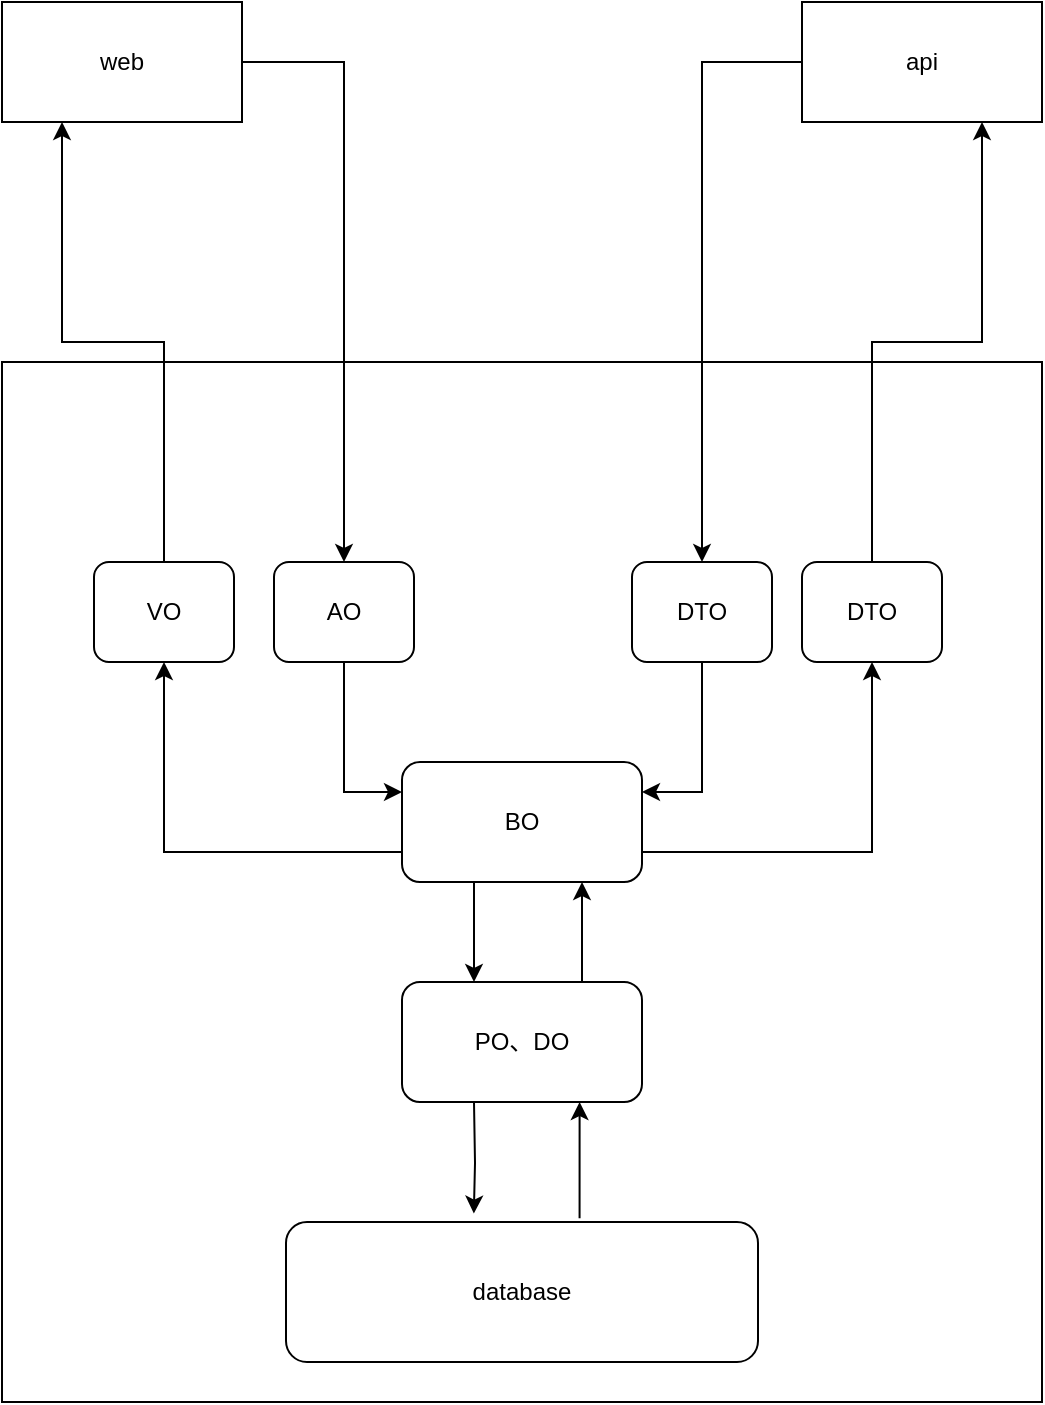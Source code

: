 <mxfile version="16.0.3" type="github">
  <diagram id="WU_pDkjJDiPU-057FEEy" name="第 1 页">
    <mxGraphModel dx="1038" dy="617" grid="1" gridSize="10" guides="1" tooltips="1" connect="1" arrows="1" fold="1" page="1" pageScale="1" pageWidth="827" pageHeight="1169" math="0" shadow="0">
      <root>
        <mxCell id="0" />
        <mxCell id="1" parent="0" />
        <mxCell id="hCQJIUdNa3udun3DjQDa-1" value="" style="whiteSpace=wrap;html=1;aspect=fixed;" parent="1" vertex="1">
          <mxGeometry x="140" y="350" width="520" height="520" as="geometry" />
        </mxCell>
        <mxCell id="hCQJIUdNa3udun3DjQDa-2" style="edgeStyle=orthogonalEdgeStyle;rounded=0;orthogonalLoop=1;jettySize=auto;html=1;exitX=0.5;exitY=0;exitDx=0;exitDy=0;entryX=0.25;entryY=1;entryDx=0;entryDy=0;" parent="1" source="hCQJIUdNa3udun3DjQDa-3" target="hCQJIUdNa3udun3DjQDa-5" edge="1">
          <mxGeometry relative="1" as="geometry" />
        </mxCell>
        <mxCell id="hCQJIUdNa3udun3DjQDa-3" value="VO" style="rounded=1;whiteSpace=wrap;html=1;" parent="1" vertex="1">
          <mxGeometry x="186" y="450" width="70" height="50" as="geometry" />
        </mxCell>
        <mxCell id="hCQJIUdNa3udun3DjQDa-4" style="edgeStyle=orthogonalEdgeStyle;rounded=0;orthogonalLoop=1;jettySize=auto;html=1;exitX=1;exitY=0.5;exitDx=0;exitDy=0;entryX=0.5;entryY=0;entryDx=0;entryDy=0;" parent="1" source="hCQJIUdNa3udun3DjQDa-5" target="hCQJIUdNa3udun3DjQDa-18" edge="1">
          <mxGeometry relative="1" as="geometry" />
        </mxCell>
        <mxCell id="hCQJIUdNa3udun3DjQDa-5" value="web" style="rounded=0;whiteSpace=wrap;html=1;" parent="1" vertex="1">
          <mxGeometry x="140" y="170" width="120" height="60" as="geometry" />
        </mxCell>
        <mxCell id="hCQJIUdNa3udun3DjQDa-6" style="edgeStyle=orthogonalEdgeStyle;rounded=0;orthogonalLoop=1;jettySize=auto;html=1;exitX=0;exitY=0.5;exitDx=0;exitDy=0;entryX=0.5;entryY=0;entryDx=0;entryDy=0;" parent="1" source="hCQJIUdNa3udun3DjQDa-7" target="hCQJIUdNa3udun3DjQDa-20" edge="1">
          <mxGeometry relative="1" as="geometry" />
        </mxCell>
        <mxCell id="hCQJIUdNa3udun3DjQDa-7" value="api" style="rounded=0;whiteSpace=wrap;html=1;" parent="1" vertex="1">
          <mxGeometry x="540" y="170" width="120" height="60" as="geometry" />
        </mxCell>
        <mxCell id="hCQJIUdNa3udun3DjQDa-8" style="edgeStyle=orthogonalEdgeStyle;rounded=0;orthogonalLoop=1;jettySize=auto;html=1;exitX=0.5;exitY=1;exitDx=0;exitDy=0;" parent="1" source="hCQJIUdNa3udun3DjQDa-11" target="hCQJIUdNa3udun3DjQDa-14" edge="1">
          <mxGeometry relative="1" as="geometry">
            <Array as="points">
              <mxPoint x="376" y="610" />
            </Array>
          </mxGeometry>
        </mxCell>
        <mxCell id="hCQJIUdNa3udun3DjQDa-9" style="edgeStyle=orthogonalEdgeStyle;rounded=0;orthogonalLoop=1;jettySize=auto;html=1;exitX=0;exitY=0.75;exitDx=0;exitDy=0;entryX=0.5;entryY=1;entryDx=0;entryDy=0;" parent="1" source="hCQJIUdNa3udun3DjQDa-11" target="hCQJIUdNa3udun3DjQDa-3" edge="1">
          <mxGeometry relative="1" as="geometry" />
        </mxCell>
        <mxCell id="hCQJIUdNa3udun3DjQDa-10" style="edgeStyle=orthogonalEdgeStyle;rounded=0;orthogonalLoop=1;jettySize=auto;html=1;exitX=1;exitY=0.75;exitDx=0;exitDy=0;entryX=0.5;entryY=1;entryDx=0;entryDy=0;" parent="1" source="hCQJIUdNa3udun3DjQDa-11" target="hCQJIUdNa3udun3DjQDa-22" edge="1">
          <mxGeometry relative="1" as="geometry" />
        </mxCell>
        <mxCell id="hCQJIUdNa3udun3DjQDa-11" value="BO" style="rounded=1;whiteSpace=wrap;html=1;" parent="1" vertex="1">
          <mxGeometry x="340" y="550" width="120" height="60" as="geometry" />
        </mxCell>
        <mxCell id="hCQJIUdNa3udun3DjQDa-12" style="edgeStyle=orthogonalEdgeStyle;rounded=0;orthogonalLoop=1;jettySize=auto;html=1;entryX=0.398;entryY=-0.06;entryDx=0;entryDy=0;entryPerimeter=0;" parent="1" target="hCQJIUdNa3udun3DjQDa-16" edge="1">
          <mxGeometry relative="1" as="geometry">
            <mxPoint x="376" y="720.0" as="sourcePoint" />
          </mxGeometry>
        </mxCell>
        <mxCell id="hCQJIUdNa3udun3DjQDa-13" style="edgeStyle=orthogonalEdgeStyle;rounded=0;orthogonalLoop=1;jettySize=auto;html=1;exitX=0.75;exitY=0;exitDx=0;exitDy=0;entryX=0.75;entryY=1;entryDx=0;entryDy=0;" parent="1" source="hCQJIUdNa3udun3DjQDa-14" target="hCQJIUdNa3udun3DjQDa-11" edge="1">
          <mxGeometry relative="1" as="geometry" />
        </mxCell>
        <mxCell id="hCQJIUdNa3udun3DjQDa-14" value="PO、DO" style="rounded=1;whiteSpace=wrap;html=1;" parent="1" vertex="1">
          <mxGeometry x="340" y="660" width="120" height="60" as="geometry" />
        </mxCell>
        <mxCell id="hCQJIUdNa3udun3DjQDa-15" style="edgeStyle=orthogonalEdgeStyle;rounded=0;orthogonalLoop=1;jettySize=auto;html=1;exitX=0.622;exitY=-0.026;exitDx=0;exitDy=0;exitPerimeter=0;" parent="1" source="hCQJIUdNa3udun3DjQDa-16" target="hCQJIUdNa3udun3DjQDa-14" edge="1">
          <mxGeometry relative="1" as="geometry">
            <Array as="points">
              <mxPoint x="429" y="730" />
              <mxPoint x="429" y="730" />
            </Array>
          </mxGeometry>
        </mxCell>
        <mxCell id="hCQJIUdNa3udun3DjQDa-16" value="database" style="rounded=1;whiteSpace=wrap;html=1;" parent="1" vertex="1">
          <mxGeometry x="282" y="780" width="236" height="70" as="geometry" />
        </mxCell>
        <mxCell id="hCQJIUdNa3udun3DjQDa-17" style="edgeStyle=orthogonalEdgeStyle;rounded=0;orthogonalLoop=1;jettySize=auto;html=1;exitX=0.5;exitY=1;exitDx=0;exitDy=0;entryX=0;entryY=0.25;entryDx=0;entryDy=0;" parent="1" source="hCQJIUdNa3udun3DjQDa-18" target="hCQJIUdNa3udun3DjQDa-11" edge="1">
          <mxGeometry relative="1" as="geometry" />
        </mxCell>
        <mxCell id="hCQJIUdNa3udun3DjQDa-18" value="AO" style="rounded=1;whiteSpace=wrap;html=1;" parent="1" vertex="1">
          <mxGeometry x="276" y="450" width="70" height="50" as="geometry" />
        </mxCell>
        <mxCell id="hCQJIUdNa3udun3DjQDa-19" style="edgeStyle=orthogonalEdgeStyle;rounded=0;orthogonalLoop=1;jettySize=auto;html=1;exitX=0.5;exitY=1;exitDx=0;exitDy=0;entryX=1;entryY=0.25;entryDx=0;entryDy=0;" parent="1" source="hCQJIUdNa3udun3DjQDa-20" target="hCQJIUdNa3udun3DjQDa-11" edge="1">
          <mxGeometry relative="1" as="geometry" />
        </mxCell>
        <mxCell id="hCQJIUdNa3udun3DjQDa-20" value="DTO" style="rounded=1;whiteSpace=wrap;html=1;" parent="1" vertex="1">
          <mxGeometry x="455" y="450" width="70" height="50" as="geometry" />
        </mxCell>
        <mxCell id="hCQJIUdNa3udun3DjQDa-21" style="edgeStyle=orthogonalEdgeStyle;rounded=0;orthogonalLoop=1;jettySize=auto;html=1;exitX=0.5;exitY=0;exitDx=0;exitDy=0;entryX=0.75;entryY=1;entryDx=0;entryDy=0;" parent="1" source="hCQJIUdNa3udun3DjQDa-22" target="hCQJIUdNa3udun3DjQDa-7" edge="1">
          <mxGeometry relative="1" as="geometry" />
        </mxCell>
        <mxCell id="hCQJIUdNa3udun3DjQDa-22" value="DTO" style="rounded=1;whiteSpace=wrap;html=1;" parent="1" vertex="1">
          <mxGeometry x="540" y="450" width="70" height="50" as="geometry" />
        </mxCell>
      </root>
    </mxGraphModel>
  </diagram>
</mxfile>
